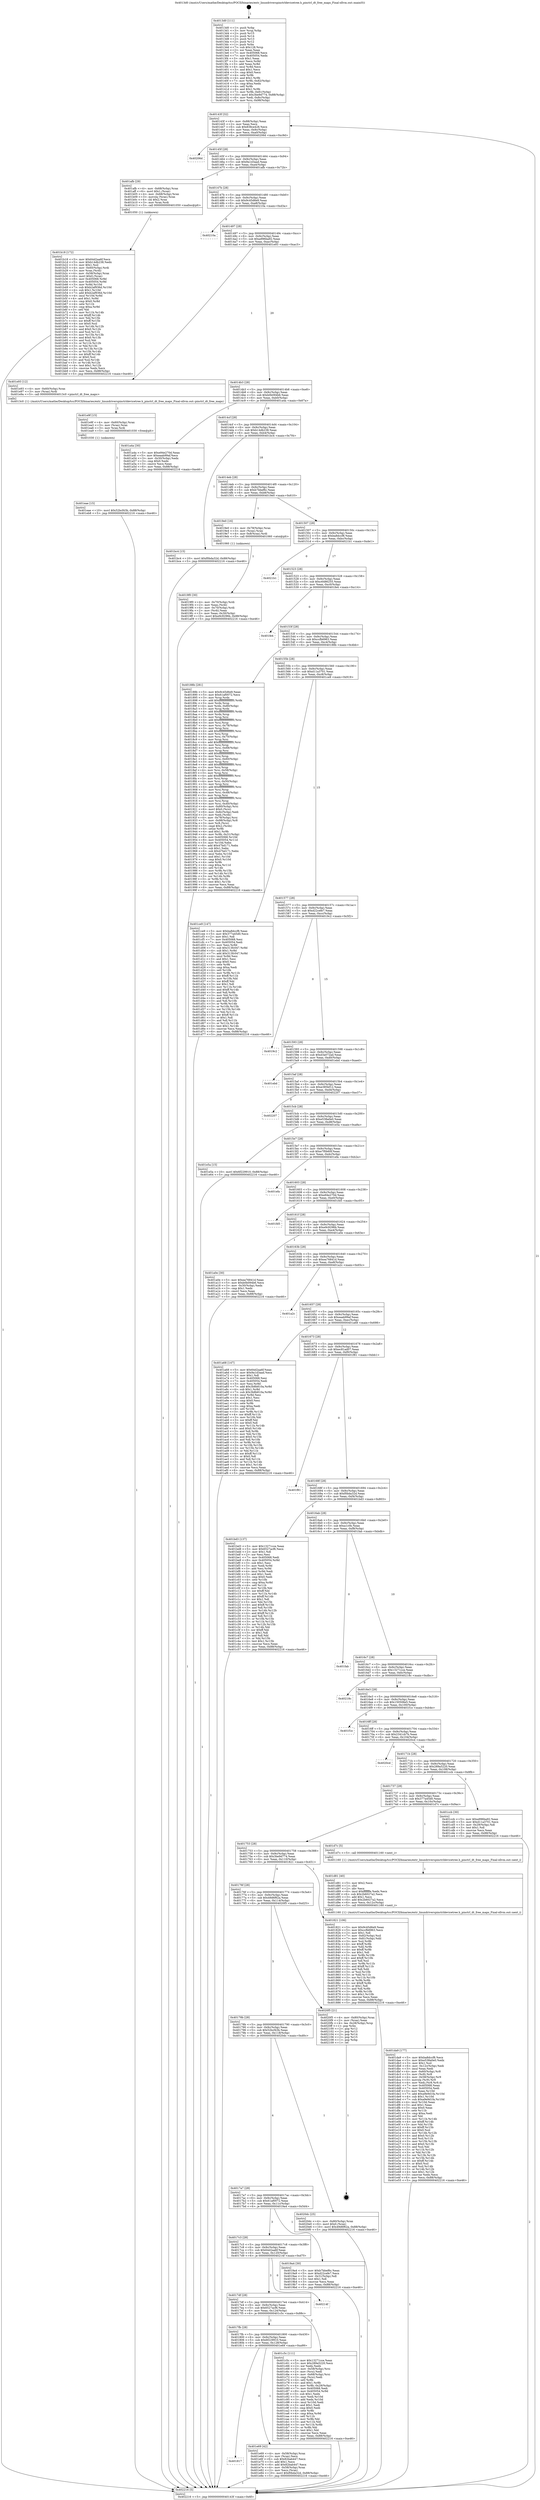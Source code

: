 digraph "0x4013d0" {
  label = "0x4013d0 (/mnt/c/Users/mathe/Desktop/tcc/POCII/binaries/extr_linuxdriverspinctrldevicetree.h_pinctrl_dt_free_maps_Final-ollvm.out::main(0))"
  labelloc = "t"
  node[shape=record]

  Entry [label="",width=0.3,height=0.3,shape=circle,fillcolor=black,style=filled]
  "0x40143f" [label="{
     0x40143f [32]\l
     | [instrs]\l
     &nbsp;&nbsp;0x40143f \<+6\>: mov -0x88(%rbp),%eax\l
     &nbsp;&nbsp;0x401445 \<+2\>: mov %eax,%ecx\l
     &nbsp;&nbsp;0x401447 \<+6\>: sub $0x838ce428,%ecx\l
     &nbsp;&nbsp;0x40144d \<+6\>: mov %eax,-0x9c(%rbp)\l
     &nbsp;&nbsp;0x401453 \<+6\>: mov %ecx,-0xa0(%rbp)\l
     &nbsp;&nbsp;0x401459 \<+6\>: je 000000000040206d \<main+0xc9d\>\l
  }"]
  "0x40206d" [label="{
     0x40206d\l
  }", style=dashed]
  "0x40145f" [label="{
     0x40145f [28]\l
     | [instrs]\l
     &nbsp;&nbsp;0x40145f \<+5\>: jmp 0000000000401464 \<main+0x94\>\l
     &nbsp;&nbsp;0x401464 \<+6\>: mov -0x9c(%rbp),%eax\l
     &nbsp;&nbsp;0x40146a \<+5\>: sub $0x9a1d3aad,%eax\l
     &nbsp;&nbsp;0x40146f \<+6\>: mov %eax,-0xa4(%rbp)\l
     &nbsp;&nbsp;0x401475 \<+6\>: je 0000000000401afb \<main+0x72b\>\l
  }"]
  Exit [label="",width=0.3,height=0.3,shape=circle,fillcolor=black,style=filled,peripheries=2]
  "0x401afb" [label="{
     0x401afb [29]\l
     | [instrs]\l
     &nbsp;&nbsp;0x401afb \<+4\>: mov -0x68(%rbp),%rax\l
     &nbsp;&nbsp;0x401aff \<+6\>: movl $0x1,(%rax)\l
     &nbsp;&nbsp;0x401b05 \<+4\>: mov -0x68(%rbp),%rax\l
     &nbsp;&nbsp;0x401b09 \<+3\>: movslq (%rax),%rax\l
     &nbsp;&nbsp;0x401b0c \<+4\>: shl $0x2,%rax\l
     &nbsp;&nbsp;0x401b10 \<+3\>: mov %rax,%rdi\l
     &nbsp;&nbsp;0x401b13 \<+5\>: call 0000000000401050 \<malloc@plt\>\l
     | [calls]\l
     &nbsp;&nbsp;0x401050 \{1\} (unknown)\l
  }"]
  "0x40147b" [label="{
     0x40147b [28]\l
     | [instrs]\l
     &nbsp;&nbsp;0x40147b \<+5\>: jmp 0000000000401480 \<main+0xb0\>\l
     &nbsp;&nbsp;0x401480 \<+6\>: mov -0x9c(%rbp),%eax\l
     &nbsp;&nbsp;0x401486 \<+5\>: sub $0x9c45d6e9,%eax\l
     &nbsp;&nbsp;0x40148b \<+6\>: mov %eax,-0xa8(%rbp)\l
     &nbsp;&nbsp;0x401491 \<+6\>: je 000000000040210a \<main+0xd3a\>\l
  }"]
  "0x401eae" [label="{
     0x401eae [15]\l
     | [instrs]\l
     &nbsp;&nbsp;0x401eae \<+10\>: movl $0x52bcf43b,-0x88(%rbp)\l
     &nbsp;&nbsp;0x401eb8 \<+5\>: jmp 0000000000402216 \<main+0xe46\>\l
  }"]
  "0x40210a" [label="{
     0x40210a\l
  }", style=dashed]
  "0x401497" [label="{
     0x401497 [28]\l
     | [instrs]\l
     &nbsp;&nbsp;0x401497 \<+5\>: jmp 000000000040149c \<main+0xcc\>\l
     &nbsp;&nbsp;0x40149c \<+6\>: mov -0x9c(%rbp),%eax\l
     &nbsp;&nbsp;0x4014a2 \<+5\>: sub $0xa996ba92,%eax\l
     &nbsp;&nbsp;0x4014a7 \<+6\>: mov %eax,-0xac(%rbp)\l
     &nbsp;&nbsp;0x4014ad \<+6\>: je 0000000000401e93 \<main+0xac3\>\l
  }"]
  "0x401e9f" [label="{
     0x401e9f [15]\l
     | [instrs]\l
     &nbsp;&nbsp;0x401e9f \<+4\>: mov -0x60(%rbp),%rax\l
     &nbsp;&nbsp;0x401ea3 \<+3\>: mov (%rax),%rax\l
     &nbsp;&nbsp;0x401ea6 \<+3\>: mov %rax,%rdi\l
     &nbsp;&nbsp;0x401ea9 \<+5\>: call 0000000000401030 \<free@plt\>\l
     | [calls]\l
     &nbsp;&nbsp;0x401030 \{1\} (unknown)\l
  }"]
  "0x401e93" [label="{
     0x401e93 [12]\l
     | [instrs]\l
     &nbsp;&nbsp;0x401e93 \<+4\>: mov -0x60(%rbp),%rax\l
     &nbsp;&nbsp;0x401e97 \<+3\>: mov (%rax),%rdi\l
     &nbsp;&nbsp;0x401e9a \<+5\>: call 00000000004013c0 \<pinctrl_dt_free_maps\>\l
     | [calls]\l
     &nbsp;&nbsp;0x4013c0 \{1\} (/mnt/c/Users/mathe/Desktop/tcc/POCII/binaries/extr_linuxdriverspinctrldevicetree.h_pinctrl_dt_free_maps_Final-ollvm.out::pinctrl_dt_free_maps)\l
  }"]
  "0x4014b3" [label="{
     0x4014b3 [28]\l
     | [instrs]\l
     &nbsp;&nbsp;0x4014b3 \<+5\>: jmp 00000000004014b8 \<main+0xe8\>\l
     &nbsp;&nbsp;0x4014b8 \<+6\>: mov -0x9c(%rbp),%eax\l
     &nbsp;&nbsp;0x4014be \<+5\>: sub $0xb0b094b6,%eax\l
     &nbsp;&nbsp;0x4014c3 \<+6\>: mov %eax,-0xb0(%rbp)\l
     &nbsp;&nbsp;0x4014c9 \<+6\>: je 0000000000401a4a \<main+0x67a\>\l
  }"]
  "0x401817" [label="{
     0x401817\l
  }", style=dashed]
  "0x401a4a" [label="{
     0x401a4a [30]\l
     | [instrs]\l
     &nbsp;&nbsp;0x401a4a \<+5\>: mov $0xe94e270d,%eax\l
     &nbsp;&nbsp;0x401a4f \<+5\>: mov $0xeaab99af,%ecx\l
     &nbsp;&nbsp;0x401a54 \<+3\>: mov -0x30(%rbp),%edx\l
     &nbsp;&nbsp;0x401a57 \<+3\>: cmp $0x0,%edx\l
     &nbsp;&nbsp;0x401a5a \<+3\>: cmove %ecx,%eax\l
     &nbsp;&nbsp;0x401a5d \<+6\>: mov %eax,-0x88(%rbp)\l
     &nbsp;&nbsp;0x401a63 \<+5\>: jmp 0000000000402216 \<main+0xe46\>\l
  }"]
  "0x4014cf" [label="{
     0x4014cf [28]\l
     | [instrs]\l
     &nbsp;&nbsp;0x4014cf \<+5\>: jmp 00000000004014d4 \<main+0x104\>\l
     &nbsp;&nbsp;0x4014d4 \<+6\>: mov -0x9c(%rbp),%eax\l
     &nbsp;&nbsp;0x4014da \<+5\>: sub $0xb14db238,%eax\l
     &nbsp;&nbsp;0x4014df \<+6\>: mov %eax,-0xb4(%rbp)\l
     &nbsp;&nbsp;0x4014e5 \<+6\>: je 0000000000401bc4 \<main+0x7f4\>\l
  }"]
  "0x401e69" [label="{
     0x401e69 [42]\l
     | [instrs]\l
     &nbsp;&nbsp;0x401e69 \<+4\>: mov -0x58(%rbp),%rax\l
     &nbsp;&nbsp;0x401e6d \<+2\>: mov (%rax),%ecx\l
     &nbsp;&nbsp;0x401e6f \<+6\>: sub $0x82bab447,%ecx\l
     &nbsp;&nbsp;0x401e75 \<+3\>: add $0x1,%ecx\l
     &nbsp;&nbsp;0x401e78 \<+6\>: add $0x82bab447,%ecx\l
     &nbsp;&nbsp;0x401e7e \<+4\>: mov -0x58(%rbp),%rax\l
     &nbsp;&nbsp;0x401e82 \<+2\>: mov %ecx,(%rax)\l
     &nbsp;&nbsp;0x401e84 \<+10\>: movl $0xf0bda32d,-0x88(%rbp)\l
     &nbsp;&nbsp;0x401e8e \<+5\>: jmp 0000000000402216 \<main+0xe46\>\l
  }"]
  "0x401bc4" [label="{
     0x401bc4 [15]\l
     | [instrs]\l
     &nbsp;&nbsp;0x401bc4 \<+10\>: movl $0xf0bda32d,-0x88(%rbp)\l
     &nbsp;&nbsp;0x401bce \<+5\>: jmp 0000000000402216 \<main+0xe46\>\l
  }"]
  "0x4014eb" [label="{
     0x4014eb [28]\l
     | [instrs]\l
     &nbsp;&nbsp;0x4014eb \<+5\>: jmp 00000000004014f0 \<main+0x120\>\l
     &nbsp;&nbsp;0x4014f0 \<+6\>: mov -0x9c(%rbp),%eax\l
     &nbsp;&nbsp;0x4014f6 \<+5\>: sub $0xb7bbef6c,%eax\l
     &nbsp;&nbsp;0x4014fb \<+6\>: mov %eax,-0xb8(%rbp)\l
     &nbsp;&nbsp;0x401501 \<+6\>: je 00000000004019e0 \<main+0x610\>\l
  }"]
  "0x401da9" [label="{
     0x401da9 [177]\l
     | [instrs]\l
     &nbsp;&nbsp;0x401da9 \<+5\>: mov $0xba8dccf8,%ecx\l
     &nbsp;&nbsp;0x401dae \<+5\>: mov $0xe538a0e0,%edx\l
     &nbsp;&nbsp;0x401db3 \<+3\>: mov $0x1,%sil\l
     &nbsp;&nbsp;0x401db6 \<+6\>: mov -0x12c(%rbp),%edi\l
     &nbsp;&nbsp;0x401dbc \<+3\>: imul %eax,%edi\l
     &nbsp;&nbsp;0x401dbf \<+4\>: mov -0x60(%rbp),%r8\l
     &nbsp;&nbsp;0x401dc3 \<+3\>: mov (%r8),%r8\l
     &nbsp;&nbsp;0x401dc6 \<+4\>: mov -0x58(%rbp),%r9\l
     &nbsp;&nbsp;0x401dca \<+3\>: movslq (%r9),%r9\l
     &nbsp;&nbsp;0x401dcd \<+4\>: mov %edi,(%r8,%r9,4)\l
     &nbsp;&nbsp;0x401dd1 \<+7\>: mov 0x405068,%eax\l
     &nbsp;&nbsp;0x401dd8 \<+7\>: mov 0x405054,%edi\l
     &nbsp;&nbsp;0x401ddf \<+3\>: mov %eax,%r10d\l
     &nbsp;&nbsp;0x401de2 \<+7\>: add $0xa9e9d1fa,%r10d\l
     &nbsp;&nbsp;0x401de9 \<+4\>: sub $0x1,%r10d\l
     &nbsp;&nbsp;0x401ded \<+7\>: sub $0xa9e9d1fa,%r10d\l
     &nbsp;&nbsp;0x401df4 \<+4\>: imul %r10d,%eax\l
     &nbsp;&nbsp;0x401df8 \<+3\>: and $0x1,%eax\l
     &nbsp;&nbsp;0x401dfb \<+3\>: cmp $0x0,%eax\l
     &nbsp;&nbsp;0x401dfe \<+4\>: sete %r11b\l
     &nbsp;&nbsp;0x401e02 \<+3\>: cmp $0xa,%edi\l
     &nbsp;&nbsp;0x401e05 \<+3\>: setl %bl\l
     &nbsp;&nbsp;0x401e08 \<+3\>: mov %r11b,%r14b\l
     &nbsp;&nbsp;0x401e0b \<+4\>: xor $0xff,%r14b\l
     &nbsp;&nbsp;0x401e0f \<+3\>: mov %bl,%r15b\l
     &nbsp;&nbsp;0x401e12 \<+4\>: xor $0xff,%r15b\l
     &nbsp;&nbsp;0x401e16 \<+4\>: xor $0x0,%sil\l
     &nbsp;&nbsp;0x401e1a \<+3\>: mov %r14b,%r12b\l
     &nbsp;&nbsp;0x401e1d \<+4\>: and $0x0,%r12b\l
     &nbsp;&nbsp;0x401e21 \<+3\>: and %sil,%r11b\l
     &nbsp;&nbsp;0x401e24 \<+3\>: mov %r15b,%r13b\l
     &nbsp;&nbsp;0x401e27 \<+4\>: and $0x0,%r13b\l
     &nbsp;&nbsp;0x401e2b \<+3\>: and %sil,%bl\l
     &nbsp;&nbsp;0x401e2e \<+3\>: or %r11b,%r12b\l
     &nbsp;&nbsp;0x401e31 \<+3\>: or %bl,%r13b\l
     &nbsp;&nbsp;0x401e34 \<+3\>: xor %r13b,%r12b\l
     &nbsp;&nbsp;0x401e37 \<+3\>: or %r15b,%r14b\l
     &nbsp;&nbsp;0x401e3a \<+4\>: xor $0xff,%r14b\l
     &nbsp;&nbsp;0x401e3e \<+4\>: or $0x0,%sil\l
     &nbsp;&nbsp;0x401e42 \<+3\>: and %sil,%r14b\l
     &nbsp;&nbsp;0x401e45 \<+3\>: or %r14b,%r12b\l
     &nbsp;&nbsp;0x401e48 \<+4\>: test $0x1,%r12b\l
     &nbsp;&nbsp;0x401e4c \<+3\>: cmovne %edx,%ecx\l
     &nbsp;&nbsp;0x401e4f \<+6\>: mov %ecx,-0x88(%rbp)\l
     &nbsp;&nbsp;0x401e55 \<+5\>: jmp 0000000000402216 \<main+0xe46\>\l
  }"]
  "0x4019e0" [label="{
     0x4019e0 [16]\l
     | [instrs]\l
     &nbsp;&nbsp;0x4019e0 \<+4\>: mov -0x78(%rbp),%rax\l
     &nbsp;&nbsp;0x4019e4 \<+3\>: mov (%rax),%rax\l
     &nbsp;&nbsp;0x4019e7 \<+4\>: mov 0x8(%rax),%rdi\l
     &nbsp;&nbsp;0x4019eb \<+5\>: call 0000000000401060 \<atoi@plt\>\l
     | [calls]\l
     &nbsp;&nbsp;0x401060 \{1\} (unknown)\l
  }"]
  "0x401507" [label="{
     0x401507 [28]\l
     | [instrs]\l
     &nbsp;&nbsp;0x401507 \<+5\>: jmp 000000000040150c \<main+0x13c\>\l
     &nbsp;&nbsp;0x40150c \<+6\>: mov -0x9c(%rbp),%eax\l
     &nbsp;&nbsp;0x401512 \<+5\>: sub $0xba8dccf8,%eax\l
     &nbsp;&nbsp;0x401517 \<+6\>: mov %eax,-0xbc(%rbp)\l
     &nbsp;&nbsp;0x40151d \<+6\>: je 00000000004021b1 \<main+0xde1\>\l
  }"]
  "0x401d81" [label="{
     0x401d81 [40]\l
     | [instrs]\l
     &nbsp;&nbsp;0x401d81 \<+5\>: mov $0x2,%ecx\l
     &nbsp;&nbsp;0x401d86 \<+1\>: cltd\l
     &nbsp;&nbsp;0x401d87 \<+2\>: idiv %ecx\l
     &nbsp;&nbsp;0x401d89 \<+6\>: imul $0xfffffffe,%edx,%ecx\l
     &nbsp;&nbsp;0x401d8f \<+6\>: sub $0x2b6027a2,%ecx\l
     &nbsp;&nbsp;0x401d95 \<+3\>: add $0x1,%ecx\l
     &nbsp;&nbsp;0x401d98 \<+6\>: add $0x2b6027a2,%ecx\l
     &nbsp;&nbsp;0x401d9e \<+6\>: mov %ecx,-0x12c(%rbp)\l
     &nbsp;&nbsp;0x401da4 \<+5\>: call 0000000000401160 \<next_i\>\l
     | [calls]\l
     &nbsp;&nbsp;0x401160 \{1\} (/mnt/c/Users/mathe/Desktop/tcc/POCII/binaries/extr_linuxdriverspinctrldevicetree.h_pinctrl_dt_free_maps_Final-ollvm.out::next_i)\l
  }"]
  "0x4021b1" [label="{
     0x4021b1\l
  }", style=dashed]
  "0x401523" [label="{
     0x401523 [28]\l
     | [instrs]\l
     &nbsp;&nbsp;0x401523 \<+5\>: jmp 0000000000401528 \<main+0x158\>\l
     &nbsp;&nbsp;0x401528 \<+6\>: mov -0x9c(%rbp),%eax\l
     &nbsp;&nbsp;0x40152e \<+5\>: sub $0xc6486255,%eax\l
     &nbsp;&nbsp;0x401533 \<+6\>: mov %eax,-0xc0(%rbp)\l
     &nbsp;&nbsp;0x401539 \<+6\>: je 0000000000401fe4 \<main+0xc14\>\l
  }"]
  "0x4017fb" [label="{
     0x4017fb [28]\l
     | [instrs]\l
     &nbsp;&nbsp;0x4017fb \<+5\>: jmp 0000000000401800 \<main+0x430\>\l
     &nbsp;&nbsp;0x401800 \<+6\>: mov -0x9c(%rbp),%eax\l
     &nbsp;&nbsp;0x401806 \<+5\>: sub $0x6f229910,%eax\l
     &nbsp;&nbsp;0x40180b \<+6\>: mov %eax,-0x128(%rbp)\l
     &nbsp;&nbsp;0x401811 \<+6\>: je 0000000000401e69 \<main+0xa99\>\l
  }"]
  "0x401fe4" [label="{
     0x401fe4\l
  }", style=dashed]
  "0x40153f" [label="{
     0x40153f [28]\l
     | [instrs]\l
     &nbsp;&nbsp;0x40153f \<+5\>: jmp 0000000000401544 \<main+0x174\>\l
     &nbsp;&nbsp;0x401544 \<+6\>: mov -0x9c(%rbp),%eax\l
     &nbsp;&nbsp;0x40154a \<+5\>: sub $0xccfb6963,%eax\l
     &nbsp;&nbsp;0x40154f \<+6\>: mov %eax,-0xc4(%rbp)\l
     &nbsp;&nbsp;0x401555 \<+6\>: je 000000000040188b \<main+0x4bb\>\l
  }"]
  "0x401c5c" [label="{
     0x401c5c [111]\l
     | [instrs]\l
     &nbsp;&nbsp;0x401c5c \<+5\>: mov $0x13271cce,%eax\l
     &nbsp;&nbsp;0x401c61 \<+5\>: mov $0x289a5220,%ecx\l
     &nbsp;&nbsp;0x401c66 \<+2\>: xor %edx,%edx\l
     &nbsp;&nbsp;0x401c68 \<+4\>: mov -0x58(%rbp),%rsi\l
     &nbsp;&nbsp;0x401c6c \<+2\>: mov (%rsi),%edi\l
     &nbsp;&nbsp;0x401c6e \<+4\>: mov -0x68(%rbp),%rsi\l
     &nbsp;&nbsp;0x401c72 \<+2\>: cmp (%rsi),%edi\l
     &nbsp;&nbsp;0x401c74 \<+4\>: setl %r8b\l
     &nbsp;&nbsp;0x401c78 \<+4\>: and $0x1,%r8b\l
     &nbsp;&nbsp;0x401c7c \<+4\>: mov %r8b,-0x29(%rbp)\l
     &nbsp;&nbsp;0x401c80 \<+7\>: mov 0x405068,%edi\l
     &nbsp;&nbsp;0x401c87 \<+8\>: mov 0x405054,%r9d\l
     &nbsp;&nbsp;0x401c8f \<+3\>: sub $0x1,%edx\l
     &nbsp;&nbsp;0x401c92 \<+3\>: mov %edi,%r10d\l
     &nbsp;&nbsp;0x401c95 \<+3\>: add %edx,%r10d\l
     &nbsp;&nbsp;0x401c98 \<+4\>: imul %r10d,%edi\l
     &nbsp;&nbsp;0x401c9c \<+3\>: and $0x1,%edi\l
     &nbsp;&nbsp;0x401c9f \<+3\>: cmp $0x0,%edi\l
     &nbsp;&nbsp;0x401ca2 \<+4\>: sete %r8b\l
     &nbsp;&nbsp;0x401ca6 \<+4\>: cmp $0xa,%r9d\l
     &nbsp;&nbsp;0x401caa \<+4\>: setl %r11b\l
     &nbsp;&nbsp;0x401cae \<+3\>: mov %r8b,%bl\l
     &nbsp;&nbsp;0x401cb1 \<+3\>: and %r11b,%bl\l
     &nbsp;&nbsp;0x401cb4 \<+3\>: xor %r11b,%r8b\l
     &nbsp;&nbsp;0x401cb7 \<+3\>: or %r8b,%bl\l
     &nbsp;&nbsp;0x401cba \<+3\>: test $0x1,%bl\l
     &nbsp;&nbsp;0x401cbd \<+3\>: cmovne %ecx,%eax\l
     &nbsp;&nbsp;0x401cc0 \<+6\>: mov %eax,-0x88(%rbp)\l
     &nbsp;&nbsp;0x401cc6 \<+5\>: jmp 0000000000402216 \<main+0xe46\>\l
  }"]
  "0x40188b" [label="{
     0x40188b [281]\l
     | [instrs]\l
     &nbsp;&nbsp;0x40188b \<+5\>: mov $0x9c45d6e9,%eax\l
     &nbsp;&nbsp;0x401890 \<+5\>: mov $0x61af0072,%ecx\l
     &nbsp;&nbsp;0x401895 \<+3\>: mov %rsp,%rdx\l
     &nbsp;&nbsp;0x401898 \<+4\>: add $0xfffffffffffffff0,%rdx\l
     &nbsp;&nbsp;0x40189c \<+3\>: mov %rdx,%rsp\l
     &nbsp;&nbsp;0x40189f \<+4\>: mov %rdx,-0x80(%rbp)\l
     &nbsp;&nbsp;0x4018a3 \<+3\>: mov %rsp,%rdx\l
     &nbsp;&nbsp;0x4018a6 \<+4\>: add $0xfffffffffffffff0,%rdx\l
     &nbsp;&nbsp;0x4018aa \<+3\>: mov %rdx,%rsp\l
     &nbsp;&nbsp;0x4018ad \<+3\>: mov %rsp,%rsi\l
     &nbsp;&nbsp;0x4018b0 \<+4\>: add $0xfffffffffffffff0,%rsi\l
     &nbsp;&nbsp;0x4018b4 \<+3\>: mov %rsi,%rsp\l
     &nbsp;&nbsp;0x4018b7 \<+4\>: mov %rsi,-0x78(%rbp)\l
     &nbsp;&nbsp;0x4018bb \<+3\>: mov %rsp,%rsi\l
     &nbsp;&nbsp;0x4018be \<+4\>: add $0xfffffffffffffff0,%rsi\l
     &nbsp;&nbsp;0x4018c2 \<+3\>: mov %rsi,%rsp\l
     &nbsp;&nbsp;0x4018c5 \<+4\>: mov %rsi,-0x70(%rbp)\l
     &nbsp;&nbsp;0x4018c9 \<+3\>: mov %rsp,%rsi\l
     &nbsp;&nbsp;0x4018cc \<+4\>: add $0xfffffffffffffff0,%rsi\l
     &nbsp;&nbsp;0x4018d0 \<+3\>: mov %rsi,%rsp\l
     &nbsp;&nbsp;0x4018d3 \<+4\>: mov %rsi,-0x68(%rbp)\l
     &nbsp;&nbsp;0x4018d7 \<+3\>: mov %rsp,%rsi\l
     &nbsp;&nbsp;0x4018da \<+4\>: add $0xfffffffffffffff0,%rsi\l
     &nbsp;&nbsp;0x4018de \<+3\>: mov %rsi,%rsp\l
     &nbsp;&nbsp;0x4018e1 \<+4\>: mov %rsi,-0x60(%rbp)\l
     &nbsp;&nbsp;0x4018e5 \<+3\>: mov %rsp,%rsi\l
     &nbsp;&nbsp;0x4018e8 \<+4\>: add $0xfffffffffffffff0,%rsi\l
     &nbsp;&nbsp;0x4018ec \<+3\>: mov %rsi,%rsp\l
     &nbsp;&nbsp;0x4018ef \<+4\>: mov %rsi,-0x58(%rbp)\l
     &nbsp;&nbsp;0x4018f3 \<+3\>: mov %rsp,%rsi\l
     &nbsp;&nbsp;0x4018f6 \<+4\>: add $0xfffffffffffffff0,%rsi\l
     &nbsp;&nbsp;0x4018fa \<+3\>: mov %rsi,%rsp\l
     &nbsp;&nbsp;0x4018fd \<+4\>: mov %rsi,-0x50(%rbp)\l
     &nbsp;&nbsp;0x401901 \<+3\>: mov %rsp,%rsi\l
     &nbsp;&nbsp;0x401904 \<+4\>: add $0xfffffffffffffff0,%rsi\l
     &nbsp;&nbsp;0x401908 \<+3\>: mov %rsi,%rsp\l
     &nbsp;&nbsp;0x40190b \<+4\>: mov %rsi,-0x48(%rbp)\l
     &nbsp;&nbsp;0x40190f \<+3\>: mov %rsp,%rsi\l
     &nbsp;&nbsp;0x401912 \<+4\>: add $0xfffffffffffffff0,%rsi\l
     &nbsp;&nbsp;0x401916 \<+3\>: mov %rsi,%rsp\l
     &nbsp;&nbsp;0x401919 \<+4\>: mov %rsi,-0x40(%rbp)\l
     &nbsp;&nbsp;0x40191d \<+4\>: mov -0x80(%rbp),%rsi\l
     &nbsp;&nbsp;0x401921 \<+6\>: movl $0x0,(%rsi)\l
     &nbsp;&nbsp;0x401927 \<+6\>: mov -0x8c(%rbp),%edi\l
     &nbsp;&nbsp;0x40192d \<+2\>: mov %edi,(%rdx)\l
     &nbsp;&nbsp;0x40192f \<+4\>: mov -0x78(%rbp),%rsi\l
     &nbsp;&nbsp;0x401933 \<+7\>: mov -0x98(%rbp),%r8\l
     &nbsp;&nbsp;0x40193a \<+3\>: mov %r8,(%rsi)\l
     &nbsp;&nbsp;0x40193d \<+3\>: cmpl $0x2,(%rdx)\l
     &nbsp;&nbsp;0x401940 \<+4\>: setne %r9b\l
     &nbsp;&nbsp;0x401944 \<+4\>: and $0x1,%r9b\l
     &nbsp;&nbsp;0x401948 \<+4\>: mov %r9b,-0x31(%rbp)\l
     &nbsp;&nbsp;0x40194c \<+8\>: mov 0x405068,%r10d\l
     &nbsp;&nbsp;0x401954 \<+8\>: mov 0x405054,%r11d\l
     &nbsp;&nbsp;0x40195c \<+3\>: mov %r10d,%ebx\l
     &nbsp;&nbsp;0x40195f \<+6\>: add $0x47bd171,%ebx\l
     &nbsp;&nbsp;0x401965 \<+3\>: sub $0x1,%ebx\l
     &nbsp;&nbsp;0x401968 \<+6\>: sub $0x47bd171,%ebx\l
     &nbsp;&nbsp;0x40196e \<+4\>: imul %ebx,%r10d\l
     &nbsp;&nbsp;0x401972 \<+4\>: and $0x1,%r10d\l
     &nbsp;&nbsp;0x401976 \<+4\>: cmp $0x0,%r10d\l
     &nbsp;&nbsp;0x40197a \<+4\>: sete %r9b\l
     &nbsp;&nbsp;0x40197e \<+4\>: cmp $0xa,%r11d\l
     &nbsp;&nbsp;0x401982 \<+4\>: setl %r14b\l
     &nbsp;&nbsp;0x401986 \<+3\>: mov %r9b,%r15b\l
     &nbsp;&nbsp;0x401989 \<+3\>: and %r14b,%r15b\l
     &nbsp;&nbsp;0x40198c \<+3\>: xor %r14b,%r9b\l
     &nbsp;&nbsp;0x40198f \<+3\>: or %r9b,%r15b\l
     &nbsp;&nbsp;0x401992 \<+4\>: test $0x1,%r15b\l
     &nbsp;&nbsp;0x401996 \<+3\>: cmovne %ecx,%eax\l
     &nbsp;&nbsp;0x401999 \<+6\>: mov %eax,-0x88(%rbp)\l
     &nbsp;&nbsp;0x40199f \<+5\>: jmp 0000000000402216 \<main+0xe46\>\l
  }"]
  "0x40155b" [label="{
     0x40155b [28]\l
     | [instrs]\l
     &nbsp;&nbsp;0x40155b \<+5\>: jmp 0000000000401560 \<main+0x190\>\l
     &nbsp;&nbsp;0x401560 \<+6\>: mov -0x9c(%rbp),%eax\l
     &nbsp;&nbsp;0x401566 \<+5\>: sub $0xd11a3701,%eax\l
     &nbsp;&nbsp;0x40156b \<+6\>: mov %eax,-0xc8(%rbp)\l
     &nbsp;&nbsp;0x401571 \<+6\>: je 0000000000401ce9 \<main+0x919\>\l
  }"]
  "0x4017df" [label="{
     0x4017df [28]\l
     | [instrs]\l
     &nbsp;&nbsp;0x4017df \<+5\>: jmp 00000000004017e4 \<main+0x414\>\l
     &nbsp;&nbsp;0x4017e4 \<+6\>: mov -0x9c(%rbp),%eax\l
     &nbsp;&nbsp;0x4017ea \<+5\>: sub $0x6527acf6,%eax\l
     &nbsp;&nbsp;0x4017ef \<+6\>: mov %eax,-0x124(%rbp)\l
     &nbsp;&nbsp;0x4017f5 \<+6\>: je 0000000000401c5c \<main+0x88c\>\l
  }"]
  "0x401ce9" [label="{
     0x401ce9 [147]\l
     | [instrs]\l
     &nbsp;&nbsp;0x401ce9 \<+5\>: mov $0xba8dccf8,%eax\l
     &nbsp;&nbsp;0x401cee \<+5\>: mov $0x377a45d0,%ecx\l
     &nbsp;&nbsp;0x401cf3 \<+2\>: mov $0x1,%dl\l
     &nbsp;&nbsp;0x401cf5 \<+7\>: mov 0x405068,%esi\l
     &nbsp;&nbsp;0x401cfc \<+7\>: mov 0x405054,%edi\l
     &nbsp;&nbsp;0x401d03 \<+3\>: mov %esi,%r8d\l
     &nbsp;&nbsp;0x401d06 \<+7\>: sub $0x313fc047,%r8d\l
     &nbsp;&nbsp;0x401d0d \<+4\>: sub $0x1,%r8d\l
     &nbsp;&nbsp;0x401d11 \<+7\>: add $0x313fc047,%r8d\l
     &nbsp;&nbsp;0x401d18 \<+4\>: imul %r8d,%esi\l
     &nbsp;&nbsp;0x401d1c \<+3\>: and $0x1,%esi\l
     &nbsp;&nbsp;0x401d1f \<+3\>: cmp $0x0,%esi\l
     &nbsp;&nbsp;0x401d22 \<+4\>: sete %r9b\l
     &nbsp;&nbsp;0x401d26 \<+3\>: cmp $0xa,%edi\l
     &nbsp;&nbsp;0x401d29 \<+4\>: setl %r10b\l
     &nbsp;&nbsp;0x401d2d \<+3\>: mov %r9b,%r11b\l
     &nbsp;&nbsp;0x401d30 \<+4\>: xor $0xff,%r11b\l
     &nbsp;&nbsp;0x401d34 \<+3\>: mov %r10b,%bl\l
     &nbsp;&nbsp;0x401d37 \<+3\>: xor $0xff,%bl\l
     &nbsp;&nbsp;0x401d3a \<+3\>: xor $0x1,%dl\l
     &nbsp;&nbsp;0x401d3d \<+3\>: mov %r11b,%r14b\l
     &nbsp;&nbsp;0x401d40 \<+4\>: and $0xff,%r14b\l
     &nbsp;&nbsp;0x401d44 \<+3\>: and %dl,%r9b\l
     &nbsp;&nbsp;0x401d47 \<+3\>: mov %bl,%r15b\l
     &nbsp;&nbsp;0x401d4a \<+4\>: and $0xff,%r15b\l
     &nbsp;&nbsp;0x401d4e \<+3\>: and %dl,%r10b\l
     &nbsp;&nbsp;0x401d51 \<+3\>: or %r9b,%r14b\l
     &nbsp;&nbsp;0x401d54 \<+3\>: or %r10b,%r15b\l
     &nbsp;&nbsp;0x401d57 \<+3\>: xor %r15b,%r14b\l
     &nbsp;&nbsp;0x401d5a \<+3\>: or %bl,%r11b\l
     &nbsp;&nbsp;0x401d5d \<+4\>: xor $0xff,%r11b\l
     &nbsp;&nbsp;0x401d61 \<+3\>: or $0x1,%dl\l
     &nbsp;&nbsp;0x401d64 \<+3\>: and %dl,%r11b\l
     &nbsp;&nbsp;0x401d67 \<+3\>: or %r11b,%r14b\l
     &nbsp;&nbsp;0x401d6a \<+4\>: test $0x1,%r14b\l
     &nbsp;&nbsp;0x401d6e \<+3\>: cmovne %ecx,%eax\l
     &nbsp;&nbsp;0x401d71 \<+6\>: mov %eax,-0x88(%rbp)\l
     &nbsp;&nbsp;0x401d77 \<+5\>: jmp 0000000000402216 \<main+0xe46\>\l
  }"]
  "0x401577" [label="{
     0x401577 [28]\l
     | [instrs]\l
     &nbsp;&nbsp;0x401577 \<+5\>: jmp 000000000040157c \<main+0x1ac\>\l
     &nbsp;&nbsp;0x40157c \<+6\>: mov -0x9c(%rbp),%eax\l
     &nbsp;&nbsp;0x401582 \<+5\>: sub $0xd22cefe7,%eax\l
     &nbsp;&nbsp;0x401587 \<+6\>: mov %eax,-0xcc(%rbp)\l
     &nbsp;&nbsp;0x40158d \<+6\>: je 00000000004019c2 \<main+0x5f2\>\l
  }"]
  "0x40214f" [label="{
     0x40214f\l
  }", style=dashed]
  "0x4019c2" [label="{
     0x4019c2\l
  }", style=dashed]
  "0x401593" [label="{
     0x401593 [28]\l
     | [instrs]\l
     &nbsp;&nbsp;0x401593 \<+5\>: jmp 0000000000401598 \<main+0x1c8\>\l
     &nbsp;&nbsp;0x401598 \<+6\>: mov -0x9c(%rbp),%eax\l
     &nbsp;&nbsp;0x40159e \<+5\>: sub $0xd3a072ad,%eax\l
     &nbsp;&nbsp;0x4015a3 \<+6\>: mov %eax,-0xd0(%rbp)\l
     &nbsp;&nbsp;0x4015a9 \<+6\>: je 0000000000401ebd \<main+0xaed\>\l
  }"]
  "0x401b18" [label="{
     0x401b18 [172]\l
     | [instrs]\l
     &nbsp;&nbsp;0x401b18 \<+5\>: mov $0x64d2aa6f,%ecx\l
     &nbsp;&nbsp;0x401b1d \<+5\>: mov $0xb14db238,%edx\l
     &nbsp;&nbsp;0x401b22 \<+3\>: mov $0x1,%sil\l
     &nbsp;&nbsp;0x401b25 \<+4\>: mov -0x60(%rbp),%rdi\l
     &nbsp;&nbsp;0x401b29 \<+3\>: mov %rax,(%rdi)\l
     &nbsp;&nbsp;0x401b2c \<+4\>: mov -0x58(%rbp),%rax\l
     &nbsp;&nbsp;0x401b30 \<+6\>: movl $0x0,(%rax)\l
     &nbsp;&nbsp;0x401b36 \<+8\>: mov 0x405068,%r8d\l
     &nbsp;&nbsp;0x401b3e \<+8\>: mov 0x405054,%r9d\l
     &nbsp;&nbsp;0x401b46 \<+3\>: mov %r8d,%r10d\l
     &nbsp;&nbsp;0x401b49 \<+7\>: sub $0xb2af936d,%r10d\l
     &nbsp;&nbsp;0x401b50 \<+4\>: sub $0x1,%r10d\l
     &nbsp;&nbsp;0x401b54 \<+7\>: add $0xb2af936d,%r10d\l
     &nbsp;&nbsp;0x401b5b \<+4\>: imul %r10d,%r8d\l
     &nbsp;&nbsp;0x401b5f \<+4\>: and $0x1,%r8d\l
     &nbsp;&nbsp;0x401b63 \<+4\>: cmp $0x0,%r8d\l
     &nbsp;&nbsp;0x401b67 \<+4\>: sete %r11b\l
     &nbsp;&nbsp;0x401b6b \<+4\>: cmp $0xa,%r9d\l
     &nbsp;&nbsp;0x401b6f \<+3\>: setl %bl\l
     &nbsp;&nbsp;0x401b72 \<+3\>: mov %r11b,%r14b\l
     &nbsp;&nbsp;0x401b75 \<+4\>: xor $0xff,%r14b\l
     &nbsp;&nbsp;0x401b79 \<+3\>: mov %bl,%r15b\l
     &nbsp;&nbsp;0x401b7c \<+4\>: xor $0xff,%r15b\l
     &nbsp;&nbsp;0x401b80 \<+4\>: xor $0x0,%sil\l
     &nbsp;&nbsp;0x401b84 \<+3\>: mov %r14b,%r12b\l
     &nbsp;&nbsp;0x401b87 \<+4\>: and $0x0,%r12b\l
     &nbsp;&nbsp;0x401b8b \<+3\>: and %sil,%r11b\l
     &nbsp;&nbsp;0x401b8e \<+3\>: mov %r15b,%r13b\l
     &nbsp;&nbsp;0x401b91 \<+4\>: and $0x0,%r13b\l
     &nbsp;&nbsp;0x401b95 \<+3\>: and %sil,%bl\l
     &nbsp;&nbsp;0x401b98 \<+3\>: or %r11b,%r12b\l
     &nbsp;&nbsp;0x401b9b \<+3\>: or %bl,%r13b\l
     &nbsp;&nbsp;0x401b9e \<+3\>: xor %r13b,%r12b\l
     &nbsp;&nbsp;0x401ba1 \<+3\>: or %r15b,%r14b\l
     &nbsp;&nbsp;0x401ba4 \<+4\>: xor $0xff,%r14b\l
     &nbsp;&nbsp;0x401ba8 \<+4\>: or $0x0,%sil\l
     &nbsp;&nbsp;0x401bac \<+3\>: and %sil,%r14b\l
     &nbsp;&nbsp;0x401baf \<+3\>: or %r14b,%r12b\l
     &nbsp;&nbsp;0x401bb2 \<+4\>: test $0x1,%r12b\l
     &nbsp;&nbsp;0x401bb6 \<+3\>: cmovne %edx,%ecx\l
     &nbsp;&nbsp;0x401bb9 \<+6\>: mov %ecx,-0x88(%rbp)\l
     &nbsp;&nbsp;0x401bbf \<+5\>: jmp 0000000000402216 \<main+0xe46\>\l
  }"]
  "0x401ebd" [label="{
     0x401ebd\l
  }", style=dashed]
  "0x4015af" [label="{
     0x4015af [28]\l
     | [instrs]\l
     &nbsp;&nbsp;0x4015af \<+5\>: jmp 00000000004015b4 \<main+0x1e4\>\l
     &nbsp;&nbsp;0x4015b4 \<+6\>: mov -0x9c(%rbp),%eax\l
     &nbsp;&nbsp;0x4015ba \<+5\>: sub $0xe385bf12,%eax\l
     &nbsp;&nbsp;0x4015bf \<+6\>: mov %eax,-0xd4(%rbp)\l
     &nbsp;&nbsp;0x4015c5 \<+6\>: je 0000000000402207 \<main+0xe37\>\l
  }"]
  "0x4019f0" [label="{
     0x4019f0 [30]\l
     | [instrs]\l
     &nbsp;&nbsp;0x4019f0 \<+4\>: mov -0x70(%rbp),%rdi\l
     &nbsp;&nbsp;0x4019f4 \<+2\>: mov %eax,(%rdi)\l
     &nbsp;&nbsp;0x4019f6 \<+4\>: mov -0x70(%rbp),%rdi\l
     &nbsp;&nbsp;0x4019fa \<+2\>: mov (%rdi),%eax\l
     &nbsp;&nbsp;0x4019fc \<+3\>: mov %eax,-0x30(%rbp)\l
     &nbsp;&nbsp;0x4019ff \<+10\>: movl $0xe9c9296b,-0x88(%rbp)\l
     &nbsp;&nbsp;0x401a09 \<+5\>: jmp 0000000000402216 \<main+0xe46\>\l
  }"]
  "0x402207" [label="{
     0x402207\l
  }", style=dashed]
  "0x4015cb" [label="{
     0x4015cb [28]\l
     | [instrs]\l
     &nbsp;&nbsp;0x4015cb \<+5\>: jmp 00000000004015d0 \<main+0x200\>\l
     &nbsp;&nbsp;0x4015d0 \<+6\>: mov -0x9c(%rbp),%eax\l
     &nbsp;&nbsp;0x4015d6 \<+5\>: sub $0xe538a0e0,%eax\l
     &nbsp;&nbsp;0x4015db \<+6\>: mov %eax,-0xd8(%rbp)\l
     &nbsp;&nbsp;0x4015e1 \<+6\>: je 0000000000401e5a \<main+0xa8a\>\l
  }"]
  "0x4017c3" [label="{
     0x4017c3 [28]\l
     | [instrs]\l
     &nbsp;&nbsp;0x4017c3 \<+5\>: jmp 00000000004017c8 \<main+0x3f8\>\l
     &nbsp;&nbsp;0x4017c8 \<+6\>: mov -0x9c(%rbp),%eax\l
     &nbsp;&nbsp;0x4017ce \<+5\>: sub $0x64d2aa6f,%eax\l
     &nbsp;&nbsp;0x4017d3 \<+6\>: mov %eax,-0x120(%rbp)\l
     &nbsp;&nbsp;0x4017d9 \<+6\>: je 000000000040214f \<main+0xd7f\>\l
  }"]
  "0x401e5a" [label="{
     0x401e5a [15]\l
     | [instrs]\l
     &nbsp;&nbsp;0x401e5a \<+10\>: movl $0x6f229910,-0x88(%rbp)\l
     &nbsp;&nbsp;0x401e64 \<+5\>: jmp 0000000000402216 \<main+0xe46\>\l
  }"]
  "0x4015e7" [label="{
     0x4015e7 [28]\l
     | [instrs]\l
     &nbsp;&nbsp;0x4015e7 \<+5\>: jmp 00000000004015ec \<main+0x21c\>\l
     &nbsp;&nbsp;0x4015ec \<+6\>: mov -0x9c(%rbp),%eax\l
     &nbsp;&nbsp;0x4015f2 \<+5\>: sub $0xe7f0b60f,%eax\l
     &nbsp;&nbsp;0x4015f7 \<+6\>: mov %eax,-0xdc(%rbp)\l
     &nbsp;&nbsp;0x4015fd \<+6\>: je 0000000000401efa \<main+0xb2a\>\l
  }"]
  "0x4019a4" [label="{
     0x4019a4 [30]\l
     | [instrs]\l
     &nbsp;&nbsp;0x4019a4 \<+5\>: mov $0xb7bbef6c,%eax\l
     &nbsp;&nbsp;0x4019a9 \<+5\>: mov $0xd22cefe7,%ecx\l
     &nbsp;&nbsp;0x4019ae \<+3\>: mov -0x31(%rbp),%dl\l
     &nbsp;&nbsp;0x4019b1 \<+3\>: test $0x1,%dl\l
     &nbsp;&nbsp;0x4019b4 \<+3\>: cmovne %ecx,%eax\l
     &nbsp;&nbsp;0x4019b7 \<+6\>: mov %eax,-0x88(%rbp)\l
     &nbsp;&nbsp;0x4019bd \<+5\>: jmp 0000000000402216 \<main+0xe46\>\l
  }"]
  "0x401efa" [label="{
     0x401efa\l
  }", style=dashed]
  "0x401603" [label="{
     0x401603 [28]\l
     | [instrs]\l
     &nbsp;&nbsp;0x401603 \<+5\>: jmp 0000000000401608 \<main+0x238\>\l
     &nbsp;&nbsp;0x401608 \<+6\>: mov -0x9c(%rbp),%eax\l
     &nbsp;&nbsp;0x40160e \<+5\>: sub $0xe94e270d,%eax\l
     &nbsp;&nbsp;0x401613 \<+6\>: mov %eax,-0xe0(%rbp)\l
     &nbsp;&nbsp;0x401619 \<+6\>: je 0000000000401fd5 \<main+0xc05\>\l
  }"]
  "0x4017a7" [label="{
     0x4017a7 [28]\l
     | [instrs]\l
     &nbsp;&nbsp;0x4017a7 \<+5\>: jmp 00000000004017ac \<main+0x3dc\>\l
     &nbsp;&nbsp;0x4017ac \<+6\>: mov -0x9c(%rbp),%eax\l
     &nbsp;&nbsp;0x4017b2 \<+5\>: sub $0x61af0072,%eax\l
     &nbsp;&nbsp;0x4017b7 \<+6\>: mov %eax,-0x11c(%rbp)\l
     &nbsp;&nbsp;0x4017bd \<+6\>: je 00000000004019a4 \<main+0x5d4\>\l
  }"]
  "0x401fd5" [label="{
     0x401fd5\l
  }", style=dashed]
  "0x40161f" [label="{
     0x40161f [28]\l
     | [instrs]\l
     &nbsp;&nbsp;0x40161f \<+5\>: jmp 0000000000401624 \<main+0x254\>\l
     &nbsp;&nbsp;0x401624 \<+6\>: mov -0x9c(%rbp),%eax\l
     &nbsp;&nbsp;0x40162a \<+5\>: sub $0xe9c9296b,%eax\l
     &nbsp;&nbsp;0x40162f \<+6\>: mov %eax,-0xe4(%rbp)\l
     &nbsp;&nbsp;0x401635 \<+6\>: je 0000000000401a0e \<main+0x63e\>\l
  }"]
  "0x4020dc" [label="{
     0x4020dc [25]\l
     | [instrs]\l
     &nbsp;&nbsp;0x4020dc \<+4\>: mov -0x80(%rbp),%rax\l
     &nbsp;&nbsp;0x4020e0 \<+6\>: movl $0x0,(%rax)\l
     &nbsp;&nbsp;0x4020e6 \<+10\>: movl $0x49d6f62a,-0x88(%rbp)\l
     &nbsp;&nbsp;0x4020f0 \<+5\>: jmp 0000000000402216 \<main+0xe46\>\l
  }"]
  "0x401a0e" [label="{
     0x401a0e [30]\l
     | [instrs]\l
     &nbsp;&nbsp;0x401a0e \<+5\>: mov $0xea76841d,%eax\l
     &nbsp;&nbsp;0x401a13 \<+5\>: mov $0xb0b094b6,%ecx\l
     &nbsp;&nbsp;0x401a18 \<+3\>: mov -0x30(%rbp),%edx\l
     &nbsp;&nbsp;0x401a1b \<+3\>: cmp $0x1,%edx\l
     &nbsp;&nbsp;0x401a1e \<+3\>: cmovl %ecx,%eax\l
     &nbsp;&nbsp;0x401a21 \<+6\>: mov %eax,-0x88(%rbp)\l
     &nbsp;&nbsp;0x401a27 \<+5\>: jmp 0000000000402216 \<main+0xe46\>\l
  }"]
  "0x40163b" [label="{
     0x40163b [28]\l
     | [instrs]\l
     &nbsp;&nbsp;0x40163b \<+5\>: jmp 0000000000401640 \<main+0x270\>\l
     &nbsp;&nbsp;0x401640 \<+6\>: mov -0x9c(%rbp),%eax\l
     &nbsp;&nbsp;0x401646 \<+5\>: sub $0xea76841d,%eax\l
     &nbsp;&nbsp;0x40164b \<+6\>: mov %eax,-0xe8(%rbp)\l
     &nbsp;&nbsp;0x401651 \<+6\>: je 0000000000401a2c \<main+0x65c\>\l
  }"]
  "0x40178b" [label="{
     0x40178b [28]\l
     | [instrs]\l
     &nbsp;&nbsp;0x40178b \<+5\>: jmp 0000000000401790 \<main+0x3c0\>\l
     &nbsp;&nbsp;0x401790 \<+6\>: mov -0x9c(%rbp),%eax\l
     &nbsp;&nbsp;0x401796 \<+5\>: sub $0x52bcf43b,%eax\l
     &nbsp;&nbsp;0x40179b \<+6\>: mov %eax,-0x118(%rbp)\l
     &nbsp;&nbsp;0x4017a1 \<+6\>: je 00000000004020dc \<main+0xd0c\>\l
  }"]
  "0x401a2c" [label="{
     0x401a2c\l
  }", style=dashed]
  "0x401657" [label="{
     0x401657 [28]\l
     | [instrs]\l
     &nbsp;&nbsp;0x401657 \<+5\>: jmp 000000000040165c \<main+0x28c\>\l
     &nbsp;&nbsp;0x40165c \<+6\>: mov -0x9c(%rbp),%eax\l
     &nbsp;&nbsp;0x401662 \<+5\>: sub $0xeaab99af,%eax\l
     &nbsp;&nbsp;0x401667 \<+6\>: mov %eax,-0xec(%rbp)\l
     &nbsp;&nbsp;0x40166d \<+6\>: je 0000000000401a68 \<main+0x698\>\l
  }"]
  "0x4020f5" [label="{
     0x4020f5 [21]\l
     | [instrs]\l
     &nbsp;&nbsp;0x4020f5 \<+4\>: mov -0x80(%rbp),%rax\l
     &nbsp;&nbsp;0x4020f9 \<+2\>: mov (%rax),%eax\l
     &nbsp;&nbsp;0x4020fb \<+4\>: lea -0x28(%rbp),%rsp\l
     &nbsp;&nbsp;0x4020ff \<+1\>: pop %rbx\l
     &nbsp;&nbsp;0x402100 \<+2\>: pop %r12\l
     &nbsp;&nbsp;0x402102 \<+2\>: pop %r13\l
     &nbsp;&nbsp;0x402104 \<+2\>: pop %r14\l
     &nbsp;&nbsp;0x402106 \<+2\>: pop %r15\l
     &nbsp;&nbsp;0x402108 \<+1\>: pop %rbp\l
     &nbsp;&nbsp;0x402109 \<+1\>: ret\l
  }"]
  "0x401a68" [label="{
     0x401a68 [147]\l
     | [instrs]\l
     &nbsp;&nbsp;0x401a68 \<+5\>: mov $0x64d2aa6f,%eax\l
     &nbsp;&nbsp;0x401a6d \<+5\>: mov $0x9a1d3aad,%ecx\l
     &nbsp;&nbsp;0x401a72 \<+2\>: mov $0x1,%dl\l
     &nbsp;&nbsp;0x401a74 \<+7\>: mov 0x405068,%esi\l
     &nbsp;&nbsp;0x401a7b \<+7\>: mov 0x405054,%edi\l
     &nbsp;&nbsp;0x401a82 \<+3\>: mov %esi,%r8d\l
     &nbsp;&nbsp;0x401a85 \<+7\>: add $0x3b8b810a,%r8d\l
     &nbsp;&nbsp;0x401a8c \<+4\>: sub $0x1,%r8d\l
     &nbsp;&nbsp;0x401a90 \<+7\>: sub $0x3b8b810a,%r8d\l
     &nbsp;&nbsp;0x401a97 \<+4\>: imul %r8d,%esi\l
     &nbsp;&nbsp;0x401a9b \<+3\>: and $0x1,%esi\l
     &nbsp;&nbsp;0x401a9e \<+3\>: cmp $0x0,%esi\l
     &nbsp;&nbsp;0x401aa1 \<+4\>: sete %r9b\l
     &nbsp;&nbsp;0x401aa5 \<+3\>: cmp $0xa,%edi\l
     &nbsp;&nbsp;0x401aa8 \<+4\>: setl %r10b\l
     &nbsp;&nbsp;0x401aac \<+3\>: mov %r9b,%r11b\l
     &nbsp;&nbsp;0x401aaf \<+4\>: xor $0xff,%r11b\l
     &nbsp;&nbsp;0x401ab3 \<+3\>: mov %r10b,%bl\l
     &nbsp;&nbsp;0x401ab6 \<+3\>: xor $0xff,%bl\l
     &nbsp;&nbsp;0x401ab9 \<+3\>: xor $0x0,%dl\l
     &nbsp;&nbsp;0x401abc \<+3\>: mov %r11b,%r14b\l
     &nbsp;&nbsp;0x401abf \<+4\>: and $0x0,%r14b\l
     &nbsp;&nbsp;0x401ac3 \<+3\>: and %dl,%r9b\l
     &nbsp;&nbsp;0x401ac6 \<+3\>: mov %bl,%r15b\l
     &nbsp;&nbsp;0x401ac9 \<+4\>: and $0x0,%r15b\l
     &nbsp;&nbsp;0x401acd \<+3\>: and %dl,%r10b\l
     &nbsp;&nbsp;0x401ad0 \<+3\>: or %r9b,%r14b\l
     &nbsp;&nbsp;0x401ad3 \<+3\>: or %r10b,%r15b\l
     &nbsp;&nbsp;0x401ad6 \<+3\>: xor %r15b,%r14b\l
     &nbsp;&nbsp;0x401ad9 \<+3\>: or %bl,%r11b\l
     &nbsp;&nbsp;0x401adc \<+4\>: xor $0xff,%r11b\l
     &nbsp;&nbsp;0x401ae0 \<+3\>: or $0x0,%dl\l
     &nbsp;&nbsp;0x401ae3 \<+3\>: and %dl,%r11b\l
     &nbsp;&nbsp;0x401ae6 \<+3\>: or %r11b,%r14b\l
     &nbsp;&nbsp;0x401ae9 \<+4\>: test $0x1,%r14b\l
     &nbsp;&nbsp;0x401aed \<+3\>: cmovne %ecx,%eax\l
     &nbsp;&nbsp;0x401af0 \<+6\>: mov %eax,-0x88(%rbp)\l
     &nbsp;&nbsp;0x401af6 \<+5\>: jmp 0000000000402216 \<main+0xe46\>\l
  }"]
  "0x401673" [label="{
     0x401673 [28]\l
     | [instrs]\l
     &nbsp;&nbsp;0x401673 \<+5\>: jmp 0000000000401678 \<main+0x2a8\>\l
     &nbsp;&nbsp;0x401678 \<+6\>: mov -0x9c(%rbp),%eax\l
     &nbsp;&nbsp;0x40167e \<+5\>: sub $0xec81ad07,%eax\l
     &nbsp;&nbsp;0x401683 \<+6\>: mov %eax,-0xf0(%rbp)\l
     &nbsp;&nbsp;0x401689 \<+6\>: je 0000000000401f81 \<main+0xbb1\>\l
  }"]
  "0x4013d0" [label="{
     0x4013d0 [111]\l
     | [instrs]\l
     &nbsp;&nbsp;0x4013d0 \<+1\>: push %rbp\l
     &nbsp;&nbsp;0x4013d1 \<+3\>: mov %rsp,%rbp\l
     &nbsp;&nbsp;0x4013d4 \<+2\>: push %r15\l
     &nbsp;&nbsp;0x4013d6 \<+2\>: push %r14\l
     &nbsp;&nbsp;0x4013d8 \<+2\>: push %r13\l
     &nbsp;&nbsp;0x4013da \<+2\>: push %r12\l
     &nbsp;&nbsp;0x4013dc \<+1\>: push %rbx\l
     &nbsp;&nbsp;0x4013dd \<+7\>: sub $0x128,%rsp\l
     &nbsp;&nbsp;0x4013e4 \<+2\>: xor %eax,%eax\l
     &nbsp;&nbsp;0x4013e6 \<+7\>: mov 0x405068,%ecx\l
     &nbsp;&nbsp;0x4013ed \<+7\>: mov 0x405054,%edx\l
     &nbsp;&nbsp;0x4013f4 \<+3\>: sub $0x1,%eax\l
     &nbsp;&nbsp;0x4013f7 \<+3\>: mov %ecx,%r8d\l
     &nbsp;&nbsp;0x4013fa \<+3\>: add %eax,%r8d\l
     &nbsp;&nbsp;0x4013fd \<+4\>: imul %r8d,%ecx\l
     &nbsp;&nbsp;0x401401 \<+3\>: and $0x1,%ecx\l
     &nbsp;&nbsp;0x401404 \<+3\>: cmp $0x0,%ecx\l
     &nbsp;&nbsp;0x401407 \<+4\>: sete %r9b\l
     &nbsp;&nbsp;0x40140b \<+4\>: and $0x1,%r9b\l
     &nbsp;&nbsp;0x40140f \<+7\>: mov %r9b,-0x82(%rbp)\l
     &nbsp;&nbsp;0x401416 \<+3\>: cmp $0xa,%edx\l
     &nbsp;&nbsp;0x401419 \<+4\>: setl %r9b\l
     &nbsp;&nbsp;0x40141d \<+4\>: and $0x1,%r9b\l
     &nbsp;&nbsp;0x401421 \<+7\>: mov %r9b,-0x81(%rbp)\l
     &nbsp;&nbsp;0x401428 \<+10\>: movl $0x3be9d774,-0x88(%rbp)\l
     &nbsp;&nbsp;0x401432 \<+6\>: mov %edi,-0x8c(%rbp)\l
     &nbsp;&nbsp;0x401438 \<+7\>: mov %rsi,-0x98(%rbp)\l
  }"]
  "0x401f81" [label="{
     0x401f81\l
  }", style=dashed]
  "0x40168f" [label="{
     0x40168f [28]\l
     | [instrs]\l
     &nbsp;&nbsp;0x40168f \<+5\>: jmp 0000000000401694 \<main+0x2c4\>\l
     &nbsp;&nbsp;0x401694 \<+6\>: mov -0x9c(%rbp),%eax\l
     &nbsp;&nbsp;0x40169a \<+5\>: sub $0xf0bda32d,%eax\l
     &nbsp;&nbsp;0x40169f \<+6\>: mov %eax,-0xf4(%rbp)\l
     &nbsp;&nbsp;0x4016a5 \<+6\>: je 0000000000401bd3 \<main+0x803\>\l
  }"]
  "0x402216" [label="{
     0x402216 [5]\l
     | [instrs]\l
     &nbsp;&nbsp;0x402216 \<+5\>: jmp 000000000040143f \<main+0x6f\>\l
  }"]
  "0x401bd3" [label="{
     0x401bd3 [137]\l
     | [instrs]\l
     &nbsp;&nbsp;0x401bd3 \<+5\>: mov $0x13271cce,%eax\l
     &nbsp;&nbsp;0x401bd8 \<+5\>: mov $0x6527acf6,%ecx\l
     &nbsp;&nbsp;0x401bdd \<+2\>: mov $0x1,%dl\l
     &nbsp;&nbsp;0x401bdf \<+2\>: xor %esi,%esi\l
     &nbsp;&nbsp;0x401be1 \<+7\>: mov 0x405068,%edi\l
     &nbsp;&nbsp;0x401be8 \<+8\>: mov 0x405054,%r8d\l
     &nbsp;&nbsp;0x401bf0 \<+3\>: sub $0x1,%esi\l
     &nbsp;&nbsp;0x401bf3 \<+3\>: mov %edi,%r9d\l
     &nbsp;&nbsp;0x401bf6 \<+3\>: add %esi,%r9d\l
     &nbsp;&nbsp;0x401bf9 \<+4\>: imul %r9d,%edi\l
     &nbsp;&nbsp;0x401bfd \<+3\>: and $0x1,%edi\l
     &nbsp;&nbsp;0x401c00 \<+3\>: cmp $0x0,%edi\l
     &nbsp;&nbsp;0x401c03 \<+4\>: sete %r10b\l
     &nbsp;&nbsp;0x401c07 \<+4\>: cmp $0xa,%r8d\l
     &nbsp;&nbsp;0x401c0b \<+4\>: setl %r11b\l
     &nbsp;&nbsp;0x401c0f \<+3\>: mov %r10b,%bl\l
     &nbsp;&nbsp;0x401c12 \<+3\>: xor $0xff,%bl\l
     &nbsp;&nbsp;0x401c15 \<+3\>: mov %r11b,%r14b\l
     &nbsp;&nbsp;0x401c18 \<+4\>: xor $0xff,%r14b\l
     &nbsp;&nbsp;0x401c1c \<+3\>: xor $0x1,%dl\l
     &nbsp;&nbsp;0x401c1f \<+3\>: mov %bl,%r15b\l
     &nbsp;&nbsp;0x401c22 \<+4\>: and $0xff,%r15b\l
     &nbsp;&nbsp;0x401c26 \<+3\>: and %dl,%r10b\l
     &nbsp;&nbsp;0x401c29 \<+3\>: mov %r14b,%r12b\l
     &nbsp;&nbsp;0x401c2c \<+4\>: and $0xff,%r12b\l
     &nbsp;&nbsp;0x401c30 \<+3\>: and %dl,%r11b\l
     &nbsp;&nbsp;0x401c33 \<+3\>: or %r10b,%r15b\l
     &nbsp;&nbsp;0x401c36 \<+3\>: or %r11b,%r12b\l
     &nbsp;&nbsp;0x401c39 \<+3\>: xor %r12b,%r15b\l
     &nbsp;&nbsp;0x401c3c \<+3\>: or %r14b,%bl\l
     &nbsp;&nbsp;0x401c3f \<+3\>: xor $0xff,%bl\l
     &nbsp;&nbsp;0x401c42 \<+3\>: or $0x1,%dl\l
     &nbsp;&nbsp;0x401c45 \<+2\>: and %dl,%bl\l
     &nbsp;&nbsp;0x401c47 \<+3\>: or %bl,%r15b\l
     &nbsp;&nbsp;0x401c4a \<+4\>: test $0x1,%r15b\l
     &nbsp;&nbsp;0x401c4e \<+3\>: cmovne %ecx,%eax\l
     &nbsp;&nbsp;0x401c51 \<+6\>: mov %eax,-0x88(%rbp)\l
     &nbsp;&nbsp;0x401c57 \<+5\>: jmp 0000000000402216 \<main+0xe46\>\l
  }"]
  "0x4016ab" [label="{
     0x4016ab [28]\l
     | [instrs]\l
     &nbsp;&nbsp;0x4016ab \<+5\>: jmp 00000000004016b0 \<main+0x2e0\>\l
     &nbsp;&nbsp;0x4016b0 \<+6\>: mov -0x9c(%rbp),%eax\l
     &nbsp;&nbsp;0x4016b6 \<+5\>: sub $0xa1c0b,%eax\l
     &nbsp;&nbsp;0x4016bb \<+6\>: mov %eax,-0xf8(%rbp)\l
     &nbsp;&nbsp;0x4016c1 \<+6\>: je 0000000000401fab \<main+0xbdb\>\l
  }"]
  "0x40176f" [label="{
     0x40176f [28]\l
     | [instrs]\l
     &nbsp;&nbsp;0x40176f \<+5\>: jmp 0000000000401774 \<main+0x3a4\>\l
     &nbsp;&nbsp;0x401774 \<+6\>: mov -0x9c(%rbp),%eax\l
     &nbsp;&nbsp;0x40177a \<+5\>: sub $0x49d6f62a,%eax\l
     &nbsp;&nbsp;0x40177f \<+6\>: mov %eax,-0x114(%rbp)\l
     &nbsp;&nbsp;0x401785 \<+6\>: je 00000000004020f5 \<main+0xd25\>\l
  }"]
  "0x401fab" [label="{
     0x401fab\l
  }", style=dashed]
  "0x4016c7" [label="{
     0x4016c7 [28]\l
     | [instrs]\l
     &nbsp;&nbsp;0x4016c7 \<+5\>: jmp 00000000004016cc \<main+0x2fc\>\l
     &nbsp;&nbsp;0x4016cc \<+6\>: mov -0x9c(%rbp),%eax\l
     &nbsp;&nbsp;0x4016d2 \<+5\>: sub $0x13271cce,%eax\l
     &nbsp;&nbsp;0x4016d7 \<+6\>: mov %eax,-0xfc(%rbp)\l
     &nbsp;&nbsp;0x4016dd \<+6\>: je 000000000040218c \<main+0xdbc\>\l
  }"]
  "0x401821" [label="{
     0x401821 [106]\l
     | [instrs]\l
     &nbsp;&nbsp;0x401821 \<+5\>: mov $0x9c45d6e9,%eax\l
     &nbsp;&nbsp;0x401826 \<+5\>: mov $0xccfb6963,%ecx\l
     &nbsp;&nbsp;0x40182b \<+2\>: mov $0x1,%dl\l
     &nbsp;&nbsp;0x40182d \<+7\>: mov -0x82(%rbp),%sil\l
     &nbsp;&nbsp;0x401834 \<+7\>: mov -0x81(%rbp),%dil\l
     &nbsp;&nbsp;0x40183b \<+3\>: mov %sil,%r8b\l
     &nbsp;&nbsp;0x40183e \<+4\>: xor $0xff,%r8b\l
     &nbsp;&nbsp;0x401842 \<+3\>: mov %dil,%r9b\l
     &nbsp;&nbsp;0x401845 \<+4\>: xor $0xff,%r9b\l
     &nbsp;&nbsp;0x401849 \<+3\>: xor $0x1,%dl\l
     &nbsp;&nbsp;0x40184c \<+3\>: mov %r8b,%r10b\l
     &nbsp;&nbsp;0x40184f \<+4\>: and $0xff,%r10b\l
     &nbsp;&nbsp;0x401853 \<+3\>: and %dl,%sil\l
     &nbsp;&nbsp;0x401856 \<+3\>: mov %r9b,%r11b\l
     &nbsp;&nbsp;0x401859 \<+4\>: and $0xff,%r11b\l
     &nbsp;&nbsp;0x40185d \<+3\>: and %dl,%dil\l
     &nbsp;&nbsp;0x401860 \<+3\>: or %sil,%r10b\l
     &nbsp;&nbsp;0x401863 \<+3\>: or %dil,%r11b\l
     &nbsp;&nbsp;0x401866 \<+3\>: xor %r11b,%r10b\l
     &nbsp;&nbsp;0x401869 \<+3\>: or %r9b,%r8b\l
     &nbsp;&nbsp;0x40186c \<+4\>: xor $0xff,%r8b\l
     &nbsp;&nbsp;0x401870 \<+3\>: or $0x1,%dl\l
     &nbsp;&nbsp;0x401873 \<+3\>: and %dl,%r8b\l
     &nbsp;&nbsp;0x401876 \<+3\>: or %r8b,%r10b\l
     &nbsp;&nbsp;0x401879 \<+4\>: test $0x1,%r10b\l
     &nbsp;&nbsp;0x40187d \<+3\>: cmovne %ecx,%eax\l
     &nbsp;&nbsp;0x401880 \<+6\>: mov %eax,-0x88(%rbp)\l
     &nbsp;&nbsp;0x401886 \<+5\>: jmp 0000000000402216 \<main+0xe46\>\l
  }"]
  "0x40218c" [label="{
     0x40218c\l
  }", style=dashed]
  "0x4016e3" [label="{
     0x4016e3 [28]\l
     | [instrs]\l
     &nbsp;&nbsp;0x4016e3 \<+5\>: jmp 00000000004016e8 \<main+0x318\>\l
     &nbsp;&nbsp;0x4016e8 \<+6\>: mov -0x9c(%rbp),%eax\l
     &nbsp;&nbsp;0x4016ee \<+5\>: sub $0x150506e5,%eax\l
     &nbsp;&nbsp;0x4016f3 \<+6\>: mov %eax,-0x100(%rbp)\l
     &nbsp;&nbsp;0x4016f9 \<+6\>: je 0000000000401f1e \<main+0xb4e\>\l
  }"]
  "0x401753" [label="{
     0x401753 [28]\l
     | [instrs]\l
     &nbsp;&nbsp;0x401753 \<+5\>: jmp 0000000000401758 \<main+0x388\>\l
     &nbsp;&nbsp;0x401758 \<+6\>: mov -0x9c(%rbp),%eax\l
     &nbsp;&nbsp;0x40175e \<+5\>: sub $0x3be9d774,%eax\l
     &nbsp;&nbsp;0x401763 \<+6\>: mov %eax,-0x110(%rbp)\l
     &nbsp;&nbsp;0x401769 \<+6\>: je 0000000000401821 \<main+0x451\>\l
  }"]
  "0x401f1e" [label="{
     0x401f1e\l
  }", style=dashed]
  "0x4016ff" [label="{
     0x4016ff [28]\l
     | [instrs]\l
     &nbsp;&nbsp;0x4016ff \<+5\>: jmp 0000000000401704 \<main+0x334\>\l
     &nbsp;&nbsp;0x401704 \<+6\>: mov -0x9c(%rbp),%eax\l
     &nbsp;&nbsp;0x40170a \<+5\>: sub $0x2341cb7b,%eax\l
     &nbsp;&nbsp;0x40170f \<+6\>: mov %eax,-0x104(%rbp)\l
     &nbsp;&nbsp;0x401715 \<+6\>: je 00000000004020cd \<main+0xcfd\>\l
  }"]
  "0x401d7c" [label="{
     0x401d7c [5]\l
     | [instrs]\l
     &nbsp;&nbsp;0x401d7c \<+5\>: call 0000000000401160 \<next_i\>\l
     | [calls]\l
     &nbsp;&nbsp;0x401160 \{1\} (/mnt/c/Users/mathe/Desktop/tcc/POCII/binaries/extr_linuxdriverspinctrldevicetree.h_pinctrl_dt_free_maps_Final-ollvm.out::next_i)\l
  }"]
  "0x4020cd" [label="{
     0x4020cd\l
  }", style=dashed]
  "0x40171b" [label="{
     0x40171b [28]\l
     | [instrs]\l
     &nbsp;&nbsp;0x40171b \<+5\>: jmp 0000000000401720 \<main+0x350\>\l
     &nbsp;&nbsp;0x401720 \<+6\>: mov -0x9c(%rbp),%eax\l
     &nbsp;&nbsp;0x401726 \<+5\>: sub $0x289a5220,%eax\l
     &nbsp;&nbsp;0x40172b \<+6\>: mov %eax,-0x108(%rbp)\l
     &nbsp;&nbsp;0x401731 \<+6\>: je 0000000000401ccb \<main+0x8fb\>\l
  }"]
  "0x401737" [label="{
     0x401737 [28]\l
     | [instrs]\l
     &nbsp;&nbsp;0x401737 \<+5\>: jmp 000000000040173c \<main+0x36c\>\l
     &nbsp;&nbsp;0x40173c \<+6\>: mov -0x9c(%rbp),%eax\l
     &nbsp;&nbsp;0x401742 \<+5\>: sub $0x377a45d0,%eax\l
     &nbsp;&nbsp;0x401747 \<+6\>: mov %eax,-0x10c(%rbp)\l
     &nbsp;&nbsp;0x40174d \<+6\>: je 0000000000401d7c \<main+0x9ac\>\l
  }"]
  "0x401ccb" [label="{
     0x401ccb [30]\l
     | [instrs]\l
     &nbsp;&nbsp;0x401ccb \<+5\>: mov $0xa996ba92,%eax\l
     &nbsp;&nbsp;0x401cd0 \<+5\>: mov $0xd11a3701,%ecx\l
     &nbsp;&nbsp;0x401cd5 \<+3\>: mov -0x29(%rbp),%dl\l
     &nbsp;&nbsp;0x401cd8 \<+3\>: test $0x1,%dl\l
     &nbsp;&nbsp;0x401cdb \<+3\>: cmovne %ecx,%eax\l
     &nbsp;&nbsp;0x401cde \<+6\>: mov %eax,-0x88(%rbp)\l
     &nbsp;&nbsp;0x401ce4 \<+5\>: jmp 0000000000402216 \<main+0xe46\>\l
  }"]
  Entry -> "0x4013d0" [label=" 1"]
  "0x40143f" -> "0x40206d" [label=" 0"]
  "0x40143f" -> "0x40145f" [label=" 22"]
  "0x4020f5" -> Exit [label=" 1"]
  "0x40145f" -> "0x401afb" [label=" 1"]
  "0x40145f" -> "0x40147b" [label=" 21"]
  "0x4020dc" -> "0x402216" [label=" 1"]
  "0x40147b" -> "0x40210a" [label=" 0"]
  "0x40147b" -> "0x401497" [label=" 21"]
  "0x401eae" -> "0x402216" [label=" 1"]
  "0x401497" -> "0x401e93" [label=" 1"]
  "0x401497" -> "0x4014b3" [label=" 20"]
  "0x401e9f" -> "0x401eae" [label=" 1"]
  "0x4014b3" -> "0x401a4a" [label=" 1"]
  "0x4014b3" -> "0x4014cf" [label=" 19"]
  "0x401e93" -> "0x401e9f" [label=" 1"]
  "0x4014cf" -> "0x401bc4" [label=" 1"]
  "0x4014cf" -> "0x4014eb" [label=" 18"]
  "0x401e69" -> "0x402216" [label=" 1"]
  "0x4014eb" -> "0x4019e0" [label=" 1"]
  "0x4014eb" -> "0x401507" [label=" 17"]
  "0x4017fb" -> "0x401e69" [label=" 1"]
  "0x401507" -> "0x4021b1" [label=" 0"]
  "0x401507" -> "0x401523" [label=" 17"]
  "0x4017fb" -> "0x401817" [label=" 0"]
  "0x401523" -> "0x401fe4" [label=" 0"]
  "0x401523" -> "0x40153f" [label=" 17"]
  "0x401e5a" -> "0x402216" [label=" 1"]
  "0x40153f" -> "0x40188b" [label=" 1"]
  "0x40153f" -> "0x40155b" [label=" 16"]
  "0x401da9" -> "0x402216" [label=" 1"]
  "0x40155b" -> "0x401ce9" [label=" 1"]
  "0x40155b" -> "0x401577" [label=" 15"]
  "0x401d7c" -> "0x401d81" [label=" 1"]
  "0x401577" -> "0x4019c2" [label=" 0"]
  "0x401577" -> "0x401593" [label=" 15"]
  "0x401ce9" -> "0x402216" [label=" 1"]
  "0x401593" -> "0x401ebd" [label=" 0"]
  "0x401593" -> "0x4015af" [label=" 15"]
  "0x401c5c" -> "0x402216" [label=" 2"]
  "0x4015af" -> "0x402207" [label=" 0"]
  "0x4015af" -> "0x4015cb" [label=" 15"]
  "0x4017df" -> "0x4017fb" [label=" 1"]
  "0x4015cb" -> "0x401e5a" [label=" 1"]
  "0x4015cb" -> "0x4015e7" [label=" 14"]
  "0x4017df" -> "0x401c5c" [label=" 2"]
  "0x4015e7" -> "0x401efa" [label=" 0"]
  "0x4015e7" -> "0x401603" [label=" 14"]
  "0x401d81" -> "0x401da9" [label=" 1"]
  "0x401603" -> "0x401fd5" [label=" 0"]
  "0x401603" -> "0x40161f" [label=" 14"]
  "0x4017c3" -> "0x40214f" [label=" 0"]
  "0x40161f" -> "0x401a0e" [label=" 1"]
  "0x40161f" -> "0x40163b" [label=" 13"]
  "0x401ccb" -> "0x402216" [label=" 2"]
  "0x40163b" -> "0x401a2c" [label=" 0"]
  "0x40163b" -> "0x401657" [label=" 13"]
  "0x401bc4" -> "0x402216" [label=" 1"]
  "0x401657" -> "0x401a68" [label=" 1"]
  "0x401657" -> "0x401673" [label=" 12"]
  "0x401b18" -> "0x402216" [label=" 1"]
  "0x401673" -> "0x401f81" [label=" 0"]
  "0x401673" -> "0x40168f" [label=" 12"]
  "0x401a4a" -> "0x402216" [label=" 1"]
  "0x40168f" -> "0x401bd3" [label=" 2"]
  "0x40168f" -> "0x4016ab" [label=" 10"]
  "0x401a0e" -> "0x402216" [label=" 1"]
  "0x4016ab" -> "0x401fab" [label=" 0"]
  "0x4016ab" -> "0x4016c7" [label=" 10"]
  "0x4019f0" -> "0x402216" [label=" 1"]
  "0x4016c7" -> "0x40218c" [label=" 0"]
  "0x4016c7" -> "0x4016e3" [label=" 10"]
  "0x4019e0" -> "0x4019f0" [label=" 1"]
  "0x4016e3" -> "0x401f1e" [label=" 0"]
  "0x4016e3" -> "0x4016ff" [label=" 10"]
  "0x4017a7" -> "0x4017c3" [label=" 3"]
  "0x4016ff" -> "0x4020cd" [label=" 0"]
  "0x4016ff" -> "0x40171b" [label=" 10"]
  "0x4017a7" -> "0x4019a4" [label=" 1"]
  "0x40171b" -> "0x401ccb" [label=" 2"]
  "0x40171b" -> "0x401737" [label=" 8"]
  "0x4017c3" -> "0x4017df" [label=" 3"]
  "0x401737" -> "0x401d7c" [label=" 1"]
  "0x401737" -> "0x401753" [label=" 7"]
  "0x4019a4" -> "0x402216" [label=" 1"]
  "0x401753" -> "0x401821" [label=" 1"]
  "0x401753" -> "0x40176f" [label=" 6"]
  "0x401821" -> "0x402216" [label=" 1"]
  "0x4013d0" -> "0x40143f" [label=" 1"]
  "0x402216" -> "0x40143f" [label=" 21"]
  "0x401a68" -> "0x402216" [label=" 1"]
  "0x40188b" -> "0x402216" [label=" 1"]
  "0x401afb" -> "0x401b18" [label=" 1"]
  "0x40176f" -> "0x4020f5" [label=" 1"]
  "0x40176f" -> "0x40178b" [label=" 5"]
  "0x401bd3" -> "0x402216" [label=" 2"]
  "0x40178b" -> "0x4020dc" [label=" 1"]
  "0x40178b" -> "0x4017a7" [label=" 4"]
}
